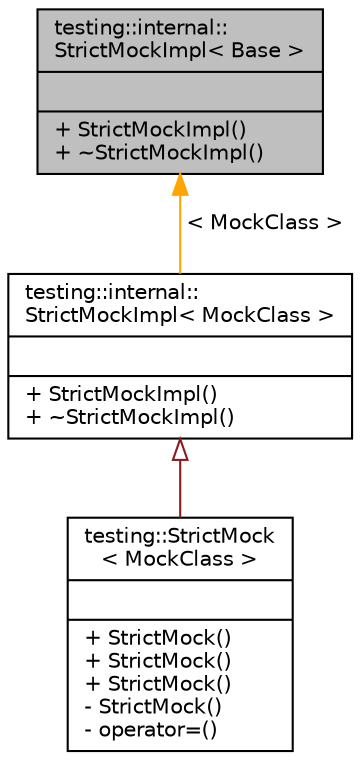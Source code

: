 digraph "testing::internal::StrictMockImpl&lt; Base &gt;"
{
 // LATEX_PDF_SIZE
  bgcolor="transparent";
  edge [fontname="Helvetica",fontsize="10",labelfontname="Helvetica",labelfontsize="10"];
  node [fontname="Helvetica",fontsize="10",shape=record];
  Node1 [label="{testing::internal::\lStrictMockImpl\< Base \>\n||+ StrictMockImpl()\l+ ~StrictMockImpl()\l}",height=0.2,width=0.4,color="black", fillcolor="grey75", style="filled", fontcolor="black",tooltip=" "];
  Node1 -> Node2 [dir="back",color="orange",fontsize="10",style="solid",label=" \< MockClass \>" ,fontname="Helvetica"];
  Node2 [label="{testing::internal::\lStrictMockImpl\< MockClass \>\n||+ StrictMockImpl()\l+ ~StrictMockImpl()\l}",height=0.2,width=0.4,color="black",URL="$classtesting_1_1internal_1_1StrictMockImpl.html",tooltip=" "];
  Node2 -> Node3 [dir="back",color="firebrick4",fontsize="10",style="solid",arrowtail="onormal",fontname="Helvetica"];
  Node3 [label="{testing::StrictMock\l\< MockClass \>\n||+ StrictMock()\l+ StrictMock()\l+ StrictMock()\l- StrictMock()\l- operator=()\l}",height=0.2,width=0.4,color="black",URL="$classtesting_1_1StrictMock.html",tooltip=" "];
}
